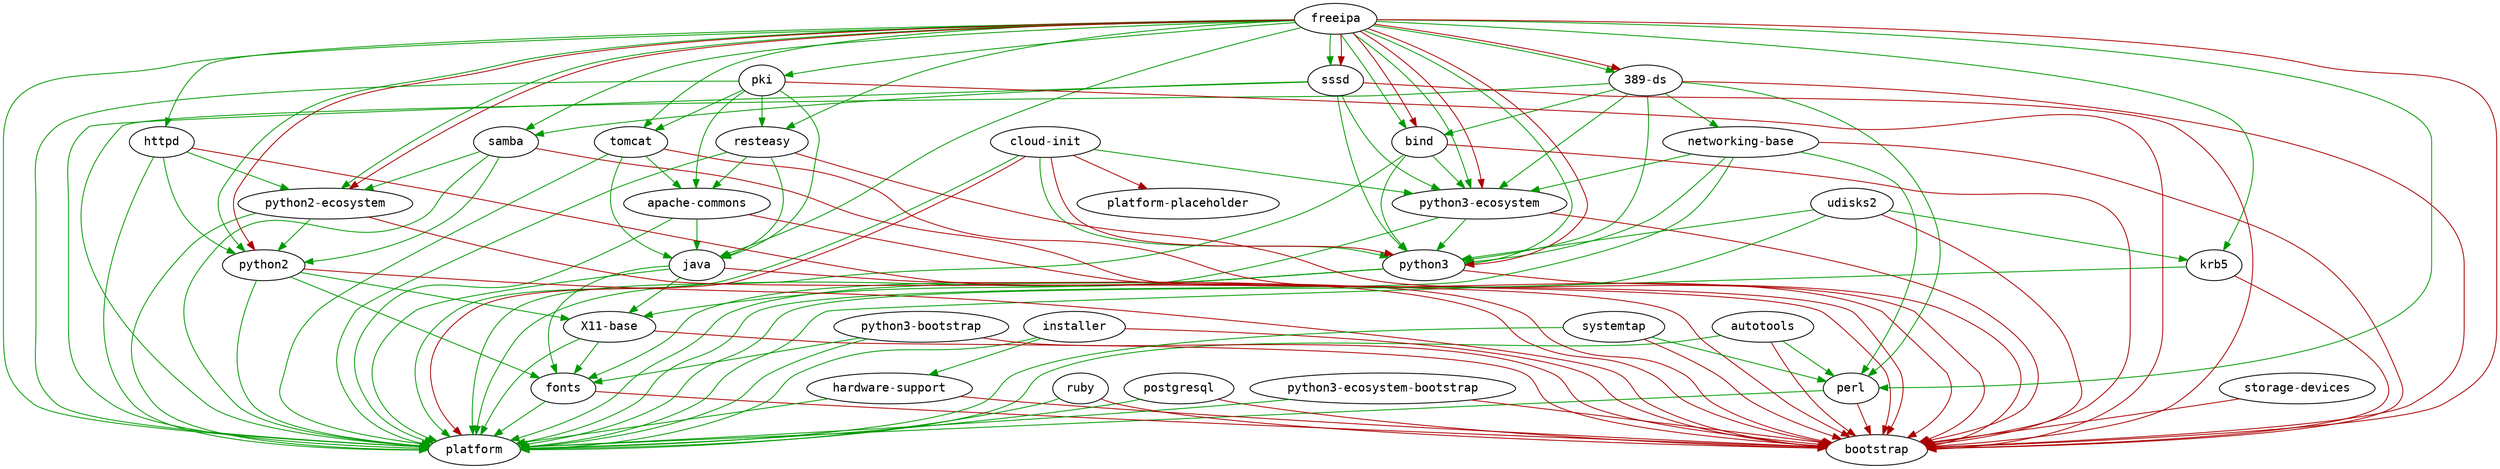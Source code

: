 digraph G {
  node [fontname=monospace];
  "389-ds" -> "platform" [color="#009900"];
  "389-ds" -> "networking-base" [color="#009900"];
  "389-ds" -> "perl" [color="#009900"];
  "389-ds" -> "python3" [color="#009900"];
  "389-ds" -> "python3-ecosystem" [color="#009900"];
  "389-ds" -> "bind" [color="#009900"];
  "389-ds" -> "bootstrap" [color="#aa0000"];
  "apache-commons" -> "platform" [color="#009900"];
  "apache-commons" -> "java" [color="#009900"];
  "apache-commons" -> "bootstrap" [color="#aa0000"];
  "autotools" -> "platform" [color="#009900"];
  "autotools" -> "perl" [color="#009900"];
  "autotools" -> "bootstrap" [color="#aa0000"];
  "bind" -> "platform" [color="#009900"];
  "bind" -> "python3" [color="#009900"];
  "bind" -> "python3-ecosystem" [color="#009900"];
  "bind" -> "bootstrap" [color="#aa0000"];
  "cloud-init" -> "platform" [color="#009900"];
  "cloud-init" -> "python3" [color="#009900"];
  "cloud-init" -> "python3-ecosystem" [color="#009900"];
  "cloud-init" -> "platform" [color="#aa0000"];
  "cloud-init" -> "platform-placeholder" [color="#aa0000"];
  "cloud-init" -> "python3" [color="#aa0000"];
  "fonts" -> "platform" [color="#009900"];
  "fonts" -> "bootstrap" [color="#aa0000"];
  "freeipa" -> "platform" [color="#009900"];
  "freeipa" -> "java" [color="#009900"];
  "freeipa" -> "perl" [color="#009900"];
  "freeipa" -> "389-ds" [color="#009900"];
  "freeipa" -> "bind" [color="#009900"];
  "freeipa" -> "krb5" [color="#009900"];
  "freeipa" -> "sssd" [color="#009900"];
  "freeipa" -> "samba" [color="#009900"];
  "freeipa" -> "pki" [color="#009900"];
  "freeipa" -> "tomcat" [color="#009900"];
  "freeipa" -> "resteasy" [color="#009900"];
  "freeipa" -> "httpd" [color="#009900"];
  "freeipa" -> "python2" [color="#009900"];
  "freeipa" -> "python2-ecosystem" [color="#009900"];
  "freeipa" -> "python3" [color="#009900"];
  "freeipa" -> "python3-ecosystem" [color="#009900"];
  "freeipa" -> "bootstrap" [color="#aa0000"];
  "freeipa" -> "389-ds" [color="#aa0000"];
  "freeipa" -> "bind" [color="#aa0000"];
  "freeipa" -> "sssd" [color="#aa0000"];
  "freeipa" -> "python2" [color="#aa0000"];
  "freeipa" -> "python2-ecosystem" [color="#aa0000"];
  "freeipa" -> "python3" [color="#aa0000"];
  "freeipa" -> "python3-ecosystem" [color="#aa0000"];
  "hardware-support" -> "platform" [color="#009900"];
  "hardware-support" -> "bootstrap" [color="#aa0000"];
  "httpd" -> "platform" [color="#009900"];
  "httpd" -> "python2" [color="#009900"];
  "httpd" -> "python2-ecosystem" [color="#009900"];
  "httpd" -> "bootstrap" [color="#aa0000"];
  "installer" -> "platform" [color="#009900"];
  "installer" -> "hardware-support" [color="#009900"];
  "installer" -> "bootstrap" [color="#aa0000"];
  "java" -> "platform" [color="#009900"];
  "java" -> "fonts" [color="#009900"];
  "java" -> "X11-base" [color="#009900"];
  "java" -> "bootstrap" [color="#aa0000"];
  "krb5" -> "platform" [color="#009900"];
  "krb5" -> "bootstrap" [color="#aa0000"];
  "networking-base" -> "platform" [color="#009900"];
  "networking-base" -> "perl" [color="#009900"];
  "networking-base" -> "python3" [color="#009900"];
  "networking-base" -> "python3-ecosystem" [color="#009900"];
  "networking-base" -> "bootstrap" [color="#aa0000"];
  "perl" -> "platform" [color="#009900"];
  "perl" -> "bootstrap" [color="#aa0000"];
  "pki" -> "platform" [color="#009900"];
  "pki" -> "java" [color="#009900"];
  "pki" -> "tomcat" [color="#009900"];
  "pki" -> "resteasy" [color="#009900"];
  "pki" -> "apache-commons" [color="#009900"];
  "pki" -> "bootstrap" [color="#aa0000"];
  "postgresql" -> "platform" [color="#009900"];
  "postgresql" -> "bootstrap" [color="#aa0000"];
  "python2" -> "platform" [color="#009900"];
  "python2" -> "fonts" [color="#009900"];
  "python2" -> "X11-base" [color="#009900"];
  "python2" -> "bootstrap" [color="#aa0000"];
  "python2-ecosystem" -> "platform" [color="#009900"];
  "python2-ecosystem" -> "python2" [color="#009900"];
  "python2-ecosystem" -> "bootstrap" [color="#aa0000"];
  "python3" -> "platform" [color="#009900"];
  "python3" -> "fonts" [color="#009900"];
  "python3" -> "X11-base" [color="#009900"];
  "python3" -> "bootstrap" [color="#aa0000"];
  "python3-bootstrap" -> "platform" [color="#009900"];
  "python3-bootstrap" -> "fonts" [color="#009900"];
  "python3-bootstrap" -> "bootstrap" [color="#aa0000"];
  "python3-ecosystem" -> "platform" [color="#009900"];
  "python3-ecosystem" -> "python3" [color="#009900"];
  "python3-ecosystem" -> "bootstrap" [color="#aa0000"];
  "python3-ecosystem-bootstrap" -> "platform" [color="#009900"];
  "python3-ecosystem-bootstrap" -> "bootstrap" [color="#aa0000"];
  "resteasy" -> "platform" [color="#009900"];
  "resteasy" -> "java" [color="#009900"];
  "resteasy" -> "apache-commons" [color="#009900"];
  "resteasy" -> "bootstrap" [color="#aa0000"];
  "ruby" -> "platform" [color="#009900"];
  "ruby" -> "bootstrap" [color="#aa0000"];
  "samba" -> "platform" [color="#009900"];
  "samba" -> "python2" [color="#009900"];
  "samba" -> "python2-ecosystem" [color="#009900"];
  "samba" -> "bootstrap" [color="#aa0000"];
  "sssd" -> "platform" [color="#009900"];
  "sssd" -> "samba" [color="#009900"];
  "sssd" -> "python3" [color="#009900"];
  "sssd" -> "python3-ecosystem" [color="#009900"];
  "sssd" -> "bootstrap" [color="#aa0000"];
  "storage-devices" -> "bootstrap" [color="#aa0000"];
  "systemtap" -> "platform" [color="#009900"];
  "systemtap" -> "perl" [color="#009900"];
  "systemtap" -> "bootstrap" [color="#aa0000"];
  "tomcat" -> "platform" [color="#009900"];
  "tomcat" -> "java" [color="#009900"];
  "tomcat" -> "apache-commons" [color="#009900"];
  "tomcat" -> "bootstrap" [color="#aa0000"];
  "udisks2" -> "platform" [color="#009900"];
  "udisks2" -> "krb5" [color="#009900"];
  "udisks2" -> "python3" [color="#009900"];
  "udisks2" -> "bootstrap" [color="#aa0000"];
  "X11-base" -> "platform" [color="#009900"];
  "X11-base" -> "fonts" [color="#009900"];
  "X11-base" -> "bootstrap" [color="#aa0000"];
}
